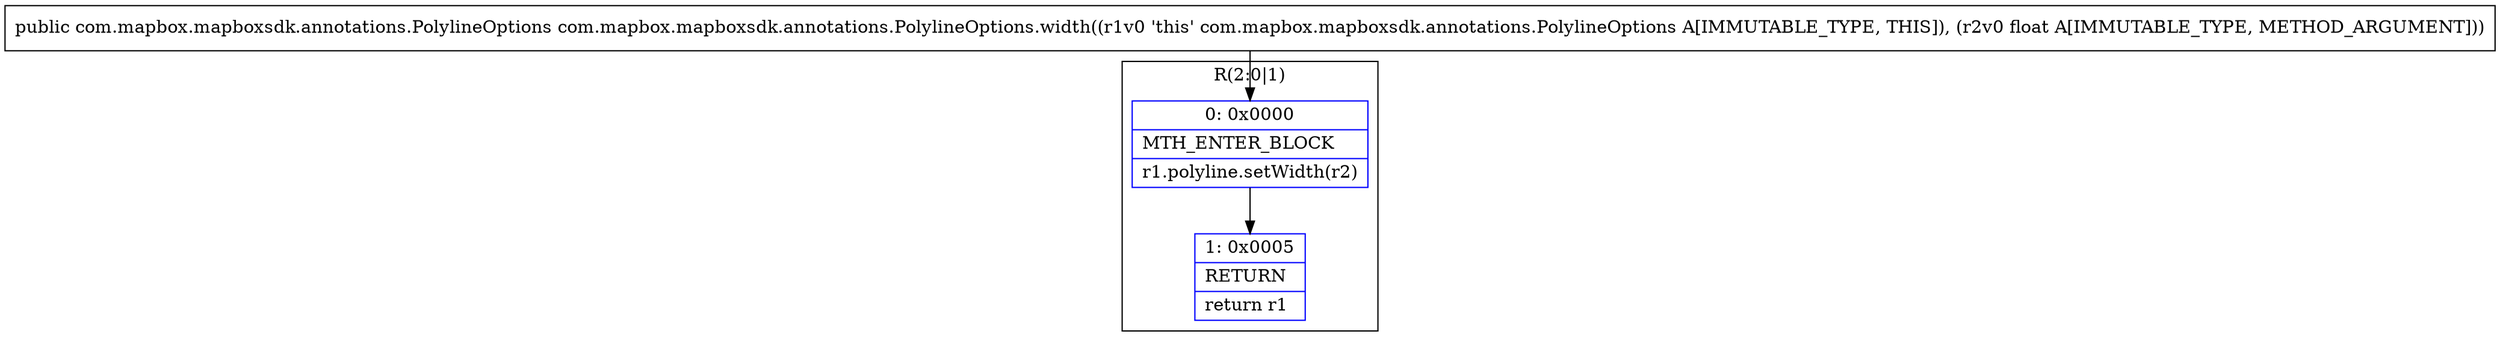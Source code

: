 digraph "CFG forcom.mapbox.mapboxsdk.annotations.PolylineOptions.width(F)Lcom\/mapbox\/mapboxsdk\/annotations\/PolylineOptions;" {
subgraph cluster_Region_503155980 {
label = "R(2:0|1)";
node [shape=record,color=blue];
Node_0 [shape=record,label="{0\:\ 0x0000|MTH_ENTER_BLOCK\l|r1.polyline.setWidth(r2)\l}"];
Node_1 [shape=record,label="{1\:\ 0x0005|RETURN\l|return r1\l}"];
}
MethodNode[shape=record,label="{public com.mapbox.mapboxsdk.annotations.PolylineOptions com.mapbox.mapboxsdk.annotations.PolylineOptions.width((r1v0 'this' com.mapbox.mapboxsdk.annotations.PolylineOptions A[IMMUTABLE_TYPE, THIS]), (r2v0 float A[IMMUTABLE_TYPE, METHOD_ARGUMENT])) }"];
MethodNode -> Node_0;
Node_0 -> Node_1;
}

